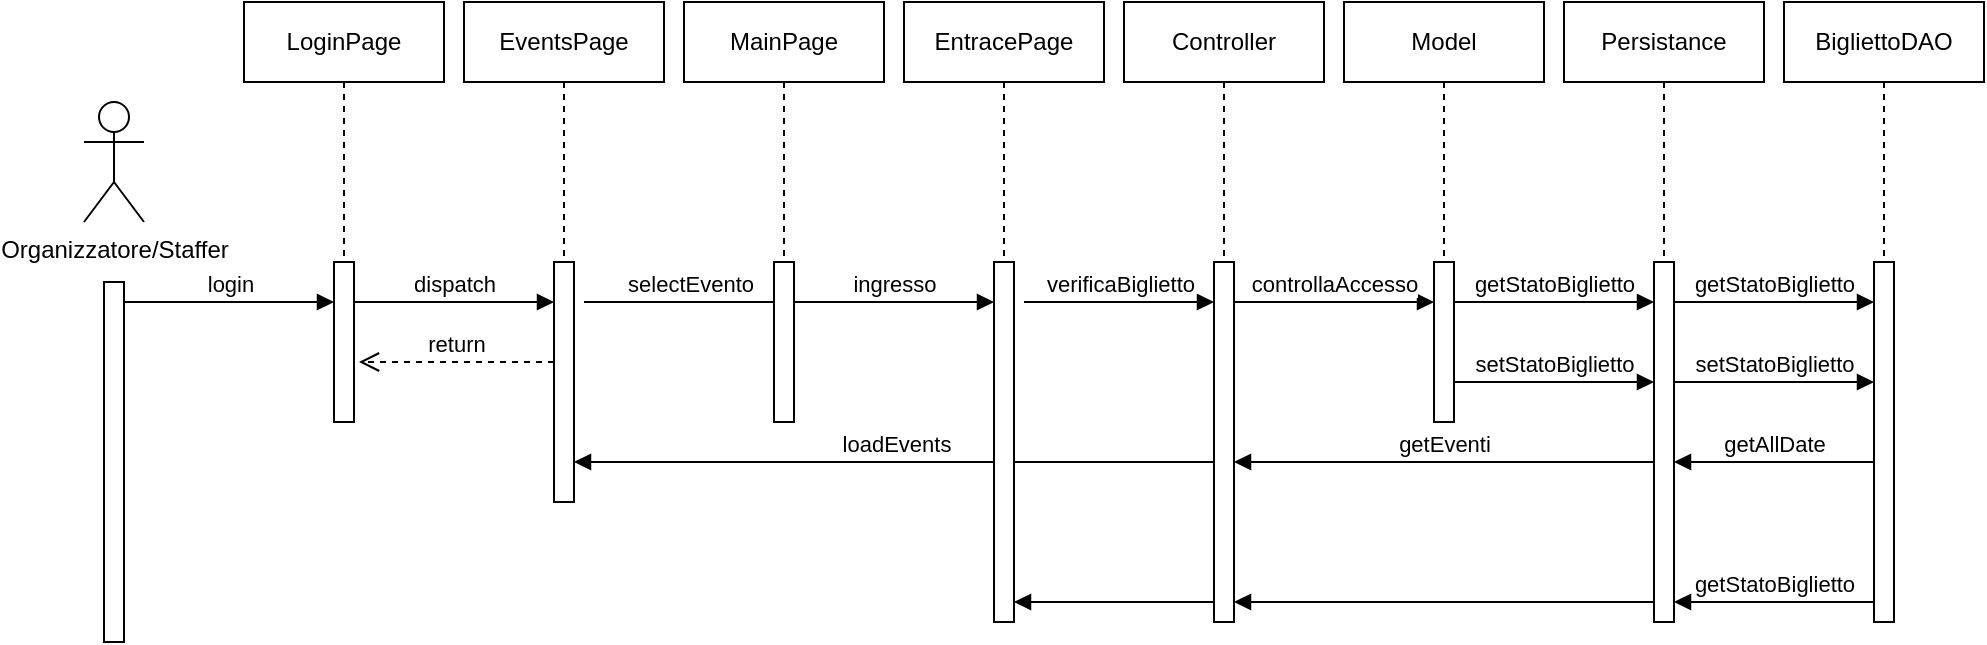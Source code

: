 <mxfile version="26.0.16">
  <diagram name="Page-1" id="k5IomObVRiSm-QvrrjtV">
    <mxGraphModel dx="712" dy="827" grid="1" gridSize="10" guides="1" tooltips="1" connect="1" arrows="1" fold="1" page="1" pageScale="1" pageWidth="1169" pageHeight="827" math="0" shadow="0">
      <root>
        <mxCell id="0" />
        <mxCell id="1" parent="0" />
        <mxCell id="yOAL5EZe46vmhs-vISSW-1" value="Organizzatore/Staffer" style="shape=umlActor;verticalLabelPosition=bottom;verticalAlign=top;html=1;" vertex="1" parent="1">
          <mxGeometry x="1200" y="90" width="30" height="60" as="geometry" />
        </mxCell>
        <mxCell id="yOAL5EZe46vmhs-vISSW-2" value="" style="html=1;points=[[0,0,0,0,5],[0,1,0,0,-5],[1,0,0,0,5],[1,1,0,0,-5]];perimeter=orthogonalPerimeter;outlineConnect=0;targetShapes=umlLifeline;portConstraint=eastwest;newEdgeStyle={&quot;curved&quot;:0,&quot;rounded&quot;:0};" vertex="1" parent="1">
          <mxGeometry x="1210" y="180" width="10" height="180" as="geometry" />
        </mxCell>
        <mxCell id="yOAL5EZe46vmhs-vISSW-3" value="login" style="html=1;verticalAlign=bottom;endArrow=block;edgeStyle=elbowEdgeStyle;elbow=vertical;curved=0;rounded=0;" edge="1" parent="1">
          <mxGeometry x="-0.003" relative="1" as="geometry">
            <mxPoint x="1220" y="190" as="sourcePoint" />
            <Array as="points">
              <mxPoint x="1305" y="190" />
            </Array>
            <mxPoint x="1325" y="190" as="targetPoint" />
            <mxPoint as="offset" />
          </mxGeometry>
        </mxCell>
        <mxCell id="yOAL5EZe46vmhs-vISSW-4" value="" style="group" vertex="1" connectable="0" parent="1">
          <mxGeometry x="1280" y="40" width="100" height="210" as="geometry" />
        </mxCell>
        <mxCell id="yOAL5EZe46vmhs-vISSW-5" value="LoginPage" style="shape=umlLifeline;perimeter=lifelinePerimeter;whiteSpace=wrap;html=1;container=0;dropTarget=0;collapsible=0;recursiveResize=0;outlineConnect=0;portConstraint=eastwest;newEdgeStyle={&quot;edgeStyle&quot;:&quot;elbowEdgeStyle&quot;,&quot;elbow&quot;:&quot;vertical&quot;,&quot;curved&quot;:0,&quot;rounded&quot;:0};" vertex="1" parent="yOAL5EZe46vmhs-vISSW-4">
          <mxGeometry width="100" height="210" as="geometry" />
        </mxCell>
        <mxCell id="yOAL5EZe46vmhs-vISSW-6" value="" style="html=1;points=[[0,0,0,0,5],[0,1,0,0,-5],[1,0,0,0,5],[1,1,0,0,-5]];perimeter=orthogonalPerimeter;outlineConnect=0;targetShapes=umlLifeline;portConstraint=eastwest;newEdgeStyle={&quot;curved&quot;:0,&quot;rounded&quot;:0};" vertex="1" parent="yOAL5EZe46vmhs-vISSW-4">
          <mxGeometry x="45" y="130" width="10" height="80" as="geometry" />
        </mxCell>
        <mxCell id="yOAL5EZe46vmhs-vISSW-7" value="dispatch" style="html=1;verticalAlign=bottom;endArrow=block;edgeStyle=elbowEdgeStyle;elbow=vertical;curved=0;rounded=0;" edge="1" parent="1" source="yOAL5EZe46vmhs-vISSW-6" target="yOAL5EZe46vmhs-vISSW-10">
          <mxGeometry relative="1" as="geometry">
            <mxPoint x="1340" y="190" as="sourcePoint" />
            <Array as="points">
              <mxPoint x="1390" y="190" />
            </Array>
            <mxPoint x="1430" y="190" as="targetPoint" />
          </mxGeometry>
        </mxCell>
        <mxCell id="yOAL5EZe46vmhs-vISSW-8" value="" style="group" vertex="1" connectable="0" parent="1">
          <mxGeometry x="1390" y="40" width="100" height="270" as="geometry" />
        </mxCell>
        <mxCell id="yOAL5EZe46vmhs-vISSW-9" value="EventsPage" style="shape=umlLifeline;perimeter=lifelinePerimeter;whiteSpace=wrap;html=1;container=0;dropTarget=0;collapsible=0;recursiveResize=0;outlineConnect=0;portConstraint=eastwest;newEdgeStyle={&quot;edgeStyle&quot;:&quot;elbowEdgeStyle&quot;,&quot;elbow&quot;:&quot;vertical&quot;,&quot;curved&quot;:0,&quot;rounded&quot;:0};" vertex="1" parent="yOAL5EZe46vmhs-vISSW-8">
          <mxGeometry width="100" height="210" as="geometry" />
        </mxCell>
        <mxCell id="yOAL5EZe46vmhs-vISSW-10" value="" style="html=1;points=[[0,0,0,0,5],[0,1,0,0,-5],[1,0,0,0,5],[1,1,0,0,-5]];perimeter=orthogonalPerimeter;outlineConnect=0;targetShapes=umlLifeline;portConstraint=eastwest;newEdgeStyle={&quot;curved&quot;:0,&quot;rounded&quot;:0};" vertex="1" parent="yOAL5EZe46vmhs-vISSW-8">
          <mxGeometry x="45" y="130" width="10" height="120" as="geometry" />
        </mxCell>
        <mxCell id="yOAL5EZe46vmhs-vISSW-11" value="selectEvento" style="html=1;verticalAlign=bottom;endArrow=block;edgeStyle=elbowEdgeStyle;elbow=vertical;curved=0;rounded=0;" edge="1" parent="1">
          <mxGeometry x="-0.003" relative="1" as="geometry">
            <mxPoint x="1450" y="190" as="sourcePoint" />
            <Array as="points">
              <mxPoint x="1535" y="190" />
            </Array>
            <mxPoint x="1555" y="190" as="targetPoint" />
            <mxPoint as="offset" />
          </mxGeometry>
        </mxCell>
        <mxCell id="yOAL5EZe46vmhs-vISSW-12" value="" style="group" vertex="1" connectable="0" parent="1">
          <mxGeometry x="1500" y="40" width="100" height="210" as="geometry" />
        </mxCell>
        <mxCell id="yOAL5EZe46vmhs-vISSW-13" value="MainPage" style="shape=umlLifeline;perimeter=lifelinePerimeter;whiteSpace=wrap;html=1;container=0;dropTarget=0;collapsible=0;recursiveResize=0;outlineConnect=0;portConstraint=eastwest;newEdgeStyle={&quot;edgeStyle&quot;:&quot;elbowEdgeStyle&quot;,&quot;elbow&quot;:&quot;vertical&quot;,&quot;curved&quot;:0,&quot;rounded&quot;:0};" vertex="1" parent="yOAL5EZe46vmhs-vISSW-12">
          <mxGeometry width="100" height="210" as="geometry" />
        </mxCell>
        <mxCell id="yOAL5EZe46vmhs-vISSW-14" value="" style="html=1;points=[[0,0,0,0,5],[0,1,0,0,-5],[1,0,0,0,5],[1,1,0,0,-5]];perimeter=orthogonalPerimeter;outlineConnect=0;targetShapes=umlLifeline;portConstraint=eastwest;newEdgeStyle={&quot;curved&quot;:0,&quot;rounded&quot;:0};" vertex="1" parent="yOAL5EZe46vmhs-vISSW-12">
          <mxGeometry x="45" y="130" width="10" height="80" as="geometry" />
        </mxCell>
        <mxCell id="yOAL5EZe46vmhs-vISSW-15" value="return" style="html=1;verticalAlign=bottom;endArrow=open;dashed=1;endSize=8;curved=0;rounded=0;entryX=1.5;entryY=0.625;entryDx=0;entryDy=0;entryPerimeter=0;" edge="1" parent="yOAL5EZe46vmhs-vISSW-12" source="yOAL5EZe46vmhs-vISSW-10">
          <mxGeometry relative="1" as="geometry">
            <mxPoint x="262.5" y="180" as="sourcePoint" />
            <mxPoint x="-162.5" y="180" as="targetPoint" />
          </mxGeometry>
        </mxCell>
        <mxCell id="yOAL5EZe46vmhs-vISSW-16" value="ingresso" style="html=1;verticalAlign=bottom;endArrow=block;edgeStyle=elbowEdgeStyle;elbow=horizontal;curved=0;rounded=0;" edge="1" parent="1" source="yOAL5EZe46vmhs-vISSW-14" target="yOAL5EZe46vmhs-vISSW-41">
          <mxGeometry relative="1" as="geometry">
            <mxPoint x="1560" y="190" as="sourcePoint" />
            <Array as="points">
              <mxPoint x="1610" y="190" />
            </Array>
            <mxPoint x="1650" y="200" as="targetPoint" />
            <mxPoint as="offset" />
          </mxGeometry>
        </mxCell>
        <mxCell id="yOAL5EZe46vmhs-vISSW-17" value="" style="group" vertex="1" connectable="0" parent="1">
          <mxGeometry x="1720" y="40" width="100" height="310" as="geometry" />
        </mxCell>
        <mxCell id="yOAL5EZe46vmhs-vISSW-18" value="Controller" style="shape=umlLifeline;perimeter=lifelinePerimeter;whiteSpace=wrap;html=1;container=0;dropTarget=0;collapsible=0;recursiveResize=0;outlineConnect=0;portConstraint=eastwest;newEdgeStyle={&quot;edgeStyle&quot;:&quot;elbowEdgeStyle&quot;,&quot;elbow&quot;:&quot;vertical&quot;,&quot;curved&quot;:0,&quot;rounded&quot;:0};" vertex="1" parent="yOAL5EZe46vmhs-vISSW-17">
          <mxGeometry width="100" height="210" as="geometry" />
        </mxCell>
        <mxCell id="yOAL5EZe46vmhs-vISSW-19" value="" style="html=1;points=[[0,0,0,0,5],[0,1,0,0,-5],[1,0,0,0,5],[1,1,0,0,-5]];perimeter=orthogonalPerimeter;outlineConnect=0;targetShapes=umlLifeline;portConstraint=eastwest;newEdgeStyle={&quot;curved&quot;:0,&quot;rounded&quot;:0};" vertex="1" parent="yOAL5EZe46vmhs-vISSW-17">
          <mxGeometry x="45" y="130" width="10" height="180" as="geometry" />
        </mxCell>
        <mxCell id="yOAL5EZe46vmhs-vISSW-20" value="" style="group" vertex="1" connectable="0" parent="1">
          <mxGeometry x="1830" y="40" width="100" height="210" as="geometry" />
        </mxCell>
        <mxCell id="yOAL5EZe46vmhs-vISSW-21" value="Model" style="shape=umlLifeline;perimeter=lifelinePerimeter;whiteSpace=wrap;html=1;container=0;dropTarget=0;collapsible=0;recursiveResize=0;outlineConnect=0;portConstraint=eastwest;newEdgeStyle={&quot;edgeStyle&quot;:&quot;elbowEdgeStyle&quot;,&quot;elbow&quot;:&quot;vertical&quot;,&quot;curved&quot;:0,&quot;rounded&quot;:0};" vertex="1" parent="yOAL5EZe46vmhs-vISSW-20">
          <mxGeometry width="100" height="210" as="geometry" />
        </mxCell>
        <mxCell id="yOAL5EZe46vmhs-vISSW-22" value="" style="html=1;points=[[0,0,0,0,5],[0,1,0,0,-5],[1,0,0,0,5],[1,1,0,0,-5]];perimeter=orthogonalPerimeter;outlineConnect=0;targetShapes=umlLifeline;portConstraint=eastwest;newEdgeStyle={&quot;curved&quot;:0,&quot;rounded&quot;:0};" vertex="1" parent="yOAL5EZe46vmhs-vISSW-20">
          <mxGeometry x="45" y="130" width="10" height="80" as="geometry" />
        </mxCell>
        <mxCell id="yOAL5EZe46vmhs-vISSW-23" value="controllaAccesso" style="html=1;verticalAlign=bottom;endArrow=block;edgeStyle=elbowEdgeStyle;elbow=vertical;curved=0;rounded=0;" edge="1" parent="yOAL5EZe46vmhs-vISSW-20">
          <mxGeometry relative="1" as="geometry">
            <mxPoint x="-55" y="150" as="sourcePoint" />
            <Array as="points">
              <mxPoint y="150" />
            </Array>
            <mxPoint x="45" y="150" as="targetPoint" />
          </mxGeometry>
        </mxCell>
        <mxCell id="yOAL5EZe46vmhs-vISSW-24" value="setStatoBiglietto" style="html=1;verticalAlign=bottom;endArrow=block;edgeStyle=elbowEdgeStyle;elbow=vertical;curved=0;rounded=0;" edge="1" parent="yOAL5EZe46vmhs-vISSW-20">
          <mxGeometry relative="1" as="geometry">
            <mxPoint x="55" y="190" as="sourcePoint" />
            <Array as="points">
              <mxPoint x="110" y="190" />
            </Array>
            <mxPoint x="155" y="190" as="targetPoint" />
          </mxGeometry>
        </mxCell>
        <mxCell id="yOAL5EZe46vmhs-vISSW-25" value="" style="group" vertex="1" connectable="0" parent="1">
          <mxGeometry x="1940" y="40" width="100" height="310" as="geometry" />
        </mxCell>
        <mxCell id="yOAL5EZe46vmhs-vISSW-26" value="Persistance" style="shape=umlLifeline;perimeter=lifelinePerimeter;whiteSpace=wrap;html=1;container=0;dropTarget=0;collapsible=0;recursiveResize=0;outlineConnect=0;portConstraint=eastwest;newEdgeStyle={&quot;edgeStyle&quot;:&quot;elbowEdgeStyle&quot;,&quot;elbow&quot;:&quot;vertical&quot;,&quot;curved&quot;:0,&quot;rounded&quot;:0};" vertex="1" parent="yOAL5EZe46vmhs-vISSW-25">
          <mxGeometry width="100" height="210" as="geometry" />
        </mxCell>
        <mxCell id="yOAL5EZe46vmhs-vISSW-27" value="" style="html=1;points=[[0,0,0,0,5],[0,1,0,0,-5],[1,0,0,0,5],[1,1,0,0,-5]];perimeter=orthogonalPerimeter;outlineConnect=0;targetShapes=umlLifeline;portConstraint=eastwest;newEdgeStyle={&quot;curved&quot;:0,&quot;rounded&quot;:0};" vertex="1" parent="yOAL5EZe46vmhs-vISSW-25">
          <mxGeometry x="45" y="130" width="10" height="180" as="geometry" />
        </mxCell>
        <mxCell id="yOAL5EZe46vmhs-vISSW-28" value="getStatoBiglietto" style="html=1;verticalAlign=bottom;endArrow=block;edgeStyle=elbowEdgeStyle;elbow=vertical;curved=0;rounded=0;" edge="1" parent="yOAL5EZe46vmhs-vISSW-25">
          <mxGeometry relative="1" as="geometry">
            <mxPoint x="-55" y="150" as="sourcePoint" />
            <Array as="points">
              <mxPoint y="150" />
            </Array>
            <mxPoint x="45" y="150" as="targetPoint" />
          </mxGeometry>
        </mxCell>
        <mxCell id="yOAL5EZe46vmhs-vISSW-29" value="getStatoBiglietto" style="html=1;verticalAlign=bottom;endArrow=block;edgeStyle=elbowEdgeStyle;elbow=vertical;curved=0;rounded=0;" edge="1" parent="yOAL5EZe46vmhs-vISSW-25">
          <mxGeometry x="-0.003" relative="1" as="geometry">
            <mxPoint x="155" y="300" as="sourcePoint" />
            <Array as="points">
              <mxPoint x="110" y="300" />
            </Array>
            <mxPoint x="55" y="300" as="targetPoint" />
            <mxPoint as="offset" />
          </mxGeometry>
        </mxCell>
        <mxCell id="yOAL5EZe46vmhs-vISSW-30" value="getStatoBiglietto" style="html=1;verticalAlign=bottom;endArrow=block;edgeStyle=elbowEdgeStyle;elbow=vertical;curved=0;rounded=0;" edge="1" parent="yOAL5EZe46vmhs-vISSW-25">
          <mxGeometry relative="1" as="geometry">
            <mxPoint x="55" y="150" as="sourcePoint" />
            <Array as="points">
              <mxPoint x="110" y="150" />
            </Array>
            <mxPoint x="155" y="150" as="targetPoint" />
          </mxGeometry>
        </mxCell>
        <mxCell id="yOAL5EZe46vmhs-vISSW-31" value="" style="html=1;verticalAlign=bottom;endArrow=block;edgeStyle=elbowEdgeStyle;elbow=horizontal;curved=0;rounded=0;" edge="1" parent="yOAL5EZe46vmhs-vISSW-25" target="yOAL5EZe46vmhs-vISSW-19">
          <mxGeometry x="-0.008" relative="1" as="geometry">
            <mxPoint x="45" y="300" as="sourcePoint" />
            <Array as="points">
              <mxPoint x="-30" y="300" />
            </Array>
            <mxPoint x="-95" y="300" as="targetPoint" />
            <mxPoint as="offset" />
          </mxGeometry>
        </mxCell>
        <mxCell id="yOAL5EZe46vmhs-vISSW-32" value="" style="group" vertex="1" connectable="0" parent="1">
          <mxGeometry x="2050" y="40" width="100" height="310" as="geometry" />
        </mxCell>
        <mxCell id="yOAL5EZe46vmhs-vISSW-33" value="BigliettoDAO" style="shape=umlLifeline;perimeter=lifelinePerimeter;whiteSpace=wrap;html=1;container=0;dropTarget=0;collapsible=0;recursiveResize=0;outlineConnect=0;portConstraint=eastwest;newEdgeStyle={&quot;edgeStyle&quot;:&quot;elbowEdgeStyle&quot;,&quot;elbow&quot;:&quot;vertical&quot;,&quot;curved&quot;:0,&quot;rounded&quot;:0};" vertex="1" parent="yOAL5EZe46vmhs-vISSW-32">
          <mxGeometry width="100" height="210" as="geometry" />
        </mxCell>
        <mxCell id="yOAL5EZe46vmhs-vISSW-34" value="" style="html=1;points=[[0,0,0,0,5],[0,1,0,0,-5],[1,0,0,0,5],[1,1,0,0,-5]];perimeter=orthogonalPerimeter;outlineConnect=0;targetShapes=umlLifeline;portConstraint=eastwest;newEdgeStyle={&quot;curved&quot;:0,&quot;rounded&quot;:0};" vertex="1" parent="yOAL5EZe46vmhs-vISSW-32">
          <mxGeometry x="45" y="130" width="10" height="180" as="geometry" />
        </mxCell>
        <mxCell id="yOAL5EZe46vmhs-vISSW-35" value="setStatoBiglietto" style="html=1;verticalAlign=bottom;endArrow=block;edgeStyle=elbowEdgeStyle;elbow=vertical;curved=0;rounded=0;" edge="1" parent="yOAL5EZe46vmhs-vISSW-32">
          <mxGeometry relative="1" as="geometry">
            <mxPoint x="-55" y="190" as="sourcePoint" />
            <Array as="points">
              <mxPoint y="190" />
            </Array>
            <mxPoint x="45" y="190" as="targetPoint" />
          </mxGeometry>
        </mxCell>
        <mxCell id="yOAL5EZe46vmhs-vISSW-36" value="loadEvents" style="html=1;verticalAlign=bottom;endArrow=block;edgeStyle=elbowEdgeStyle;elbow=vertical;curved=0;rounded=0;" edge="1" parent="1" source="yOAL5EZe46vmhs-vISSW-19" target="yOAL5EZe46vmhs-vISSW-10">
          <mxGeometry x="-0.003" relative="1" as="geometry">
            <mxPoint x="1660" y="290" as="sourcePoint" />
            <Array as="points">
              <mxPoint x="1550" y="270" />
            </Array>
            <mxPoint x="1610" y="290" as="targetPoint" />
            <mxPoint as="offset" />
          </mxGeometry>
        </mxCell>
        <mxCell id="yOAL5EZe46vmhs-vISSW-37" value="getEventi" style="html=1;verticalAlign=bottom;endArrow=block;edgeStyle=elbowEdgeStyle;elbow=vertical;curved=0;rounded=0;" edge="1" parent="1" source="yOAL5EZe46vmhs-vISSW-27" target="yOAL5EZe46vmhs-vISSW-19">
          <mxGeometry relative="1" as="geometry">
            <mxPoint x="1785" y="200" as="sourcePoint" />
            <Array as="points">
              <mxPoint x="1830" y="270" />
            </Array>
            <mxPoint x="1885" y="200" as="targetPoint" />
          </mxGeometry>
        </mxCell>
        <mxCell id="yOAL5EZe46vmhs-vISSW-38" value="getAllDate" style="html=1;verticalAlign=bottom;endArrow=block;edgeStyle=elbowEdgeStyle;elbow=vertical;curved=0;rounded=0;" edge="1" parent="1" source="yOAL5EZe46vmhs-vISSW-34" target="yOAL5EZe46vmhs-vISSW-27">
          <mxGeometry x="-0.003" relative="1" as="geometry">
            <mxPoint x="1775" y="280" as="sourcePoint" />
            <Array as="points">
              <mxPoint x="2050" y="270" />
            </Array>
            <mxPoint x="1555" y="280" as="targetPoint" />
            <mxPoint as="offset" />
          </mxGeometry>
        </mxCell>
        <mxCell id="yOAL5EZe46vmhs-vISSW-39" value="" style="group" vertex="1" connectable="0" parent="1">
          <mxGeometry x="1610" y="40" width="100" height="310" as="geometry" />
        </mxCell>
        <mxCell id="yOAL5EZe46vmhs-vISSW-40" value="EntracePage" style="shape=umlLifeline;perimeter=lifelinePerimeter;whiteSpace=wrap;html=1;container=0;dropTarget=0;collapsible=0;recursiveResize=0;outlineConnect=0;portConstraint=eastwest;newEdgeStyle={&quot;edgeStyle&quot;:&quot;elbowEdgeStyle&quot;,&quot;elbow&quot;:&quot;vertical&quot;,&quot;curved&quot;:0,&quot;rounded&quot;:0};" vertex="1" parent="yOAL5EZe46vmhs-vISSW-39">
          <mxGeometry width="100" height="210" as="geometry" />
        </mxCell>
        <mxCell id="yOAL5EZe46vmhs-vISSW-41" value="" style="html=1;points=[[0,0,0,0,5],[0,1,0,0,-5],[1,0,0,0,5],[1,1,0,0,-5]];perimeter=orthogonalPerimeter;outlineConnect=0;targetShapes=umlLifeline;portConstraint=eastwest;newEdgeStyle={&quot;curved&quot;:0,&quot;rounded&quot;:0};" vertex="1" parent="yOAL5EZe46vmhs-vISSW-39">
          <mxGeometry x="45" y="130" width="10" height="180" as="geometry" />
        </mxCell>
        <mxCell id="yOAL5EZe46vmhs-vISSW-42" value="verificaBiglietto" style="html=1;verticalAlign=bottom;endArrow=block;edgeStyle=elbowEdgeStyle;elbow=horizontal;curved=0;rounded=0;" edge="1" parent="yOAL5EZe46vmhs-vISSW-39" target="yOAL5EZe46vmhs-vISSW-19">
          <mxGeometry relative="1" as="geometry">
            <mxPoint x="60" y="150" as="sourcePoint" />
            <Array as="points">
              <mxPoint x="115" y="150" />
            </Array>
            <mxPoint x="160" y="150" as="targetPoint" />
            <mxPoint as="offset" />
          </mxGeometry>
        </mxCell>
        <mxCell id="yOAL5EZe46vmhs-vISSW-43" value="" style="html=1;verticalAlign=bottom;endArrow=block;edgeStyle=elbowEdgeStyle;elbow=horizontal;curved=0;rounded=0;" edge="1" parent="1" source="yOAL5EZe46vmhs-vISSW-19" target="yOAL5EZe46vmhs-vISSW-41">
          <mxGeometry x="-0.008" relative="1" as="geometry">
            <mxPoint x="1865" y="340" as="sourcePoint" />
            <Array as="points">
              <mxPoint x="1730" y="340" />
            </Array>
            <mxPoint x="1655" y="340" as="targetPoint" />
            <mxPoint as="offset" />
          </mxGeometry>
        </mxCell>
      </root>
    </mxGraphModel>
  </diagram>
</mxfile>
